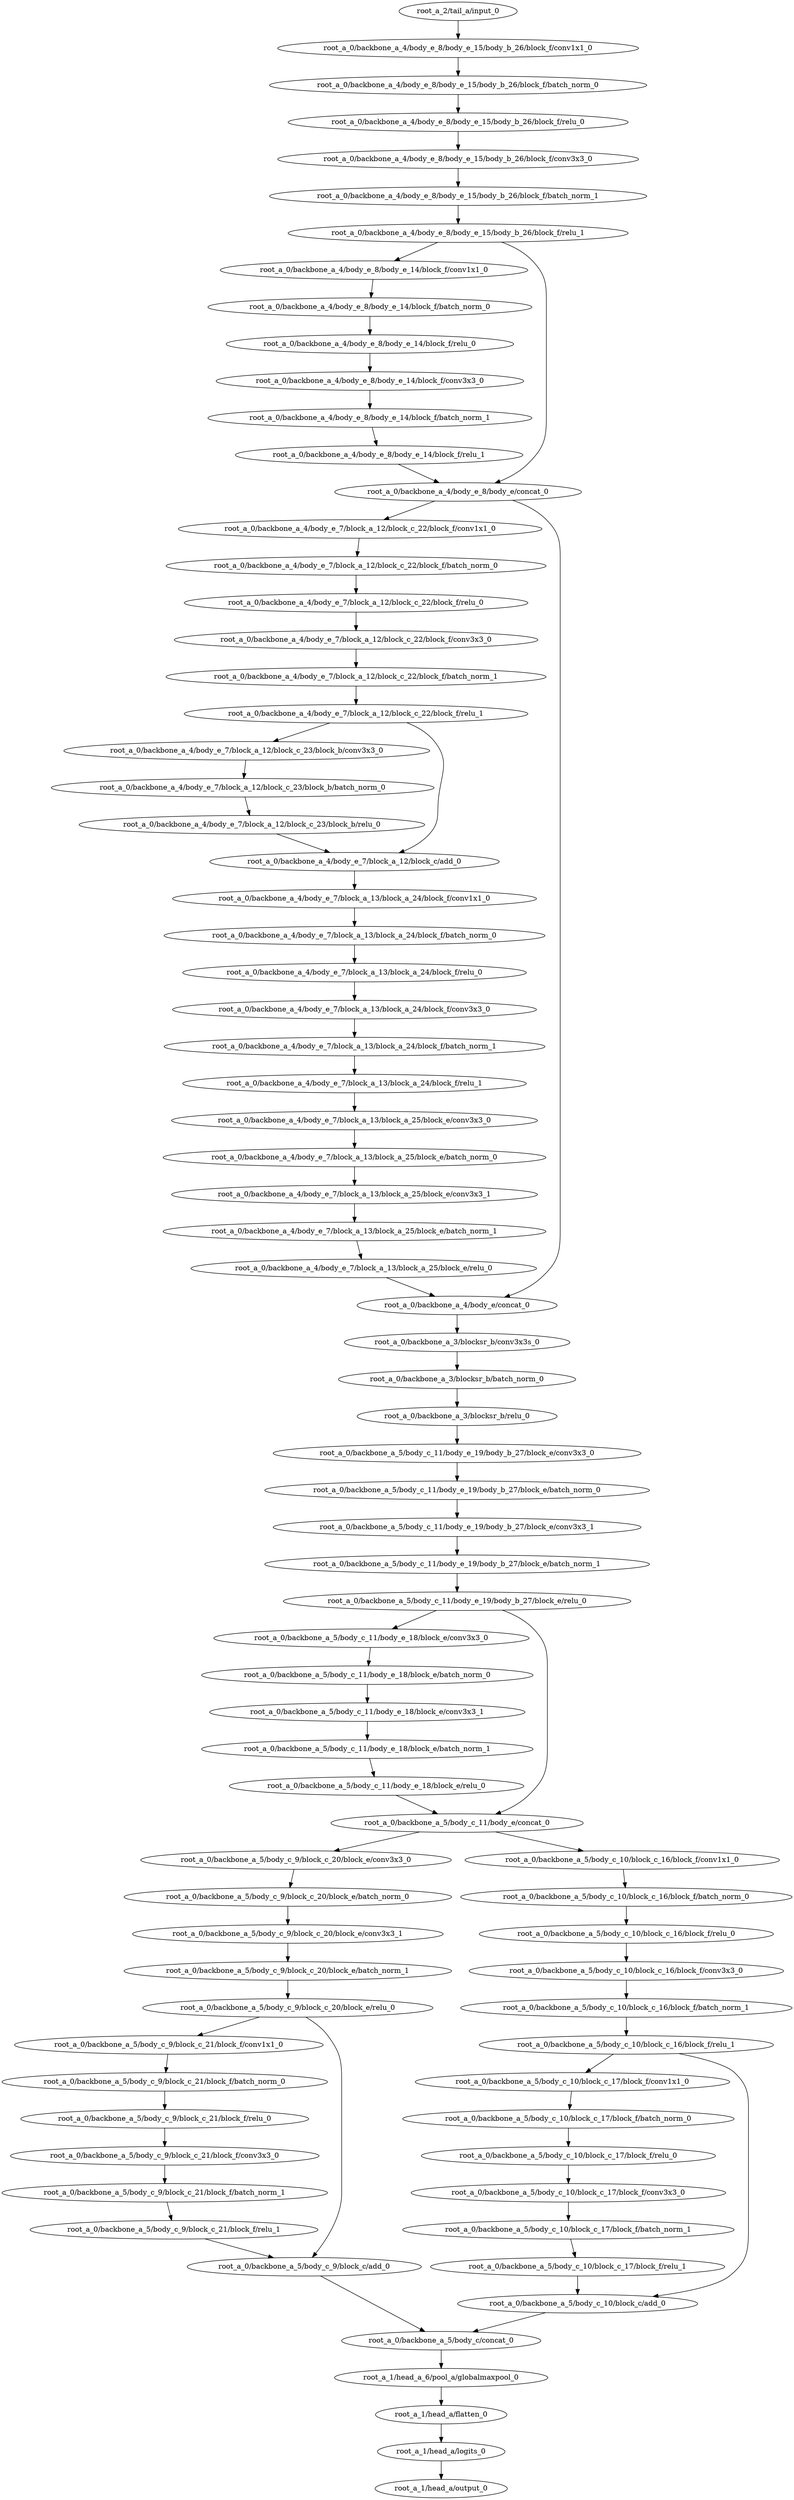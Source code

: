 digraph root_a {
	"root_a_2/tail_a/input_0"
	"root_a_0/backbone_a_4/body_e_8/body_e_15/body_b_26/block_f/conv1x1_0"
	"root_a_0/backbone_a_4/body_e_8/body_e_15/body_b_26/block_f/batch_norm_0"
	"root_a_0/backbone_a_4/body_e_8/body_e_15/body_b_26/block_f/relu_0"
	"root_a_0/backbone_a_4/body_e_8/body_e_15/body_b_26/block_f/conv3x3_0"
	"root_a_0/backbone_a_4/body_e_8/body_e_15/body_b_26/block_f/batch_norm_1"
	"root_a_0/backbone_a_4/body_e_8/body_e_15/body_b_26/block_f/relu_1"
	"root_a_0/backbone_a_4/body_e_8/body_e_14/block_f/conv1x1_0"
	"root_a_0/backbone_a_4/body_e_8/body_e_14/block_f/batch_norm_0"
	"root_a_0/backbone_a_4/body_e_8/body_e_14/block_f/relu_0"
	"root_a_0/backbone_a_4/body_e_8/body_e_14/block_f/conv3x3_0"
	"root_a_0/backbone_a_4/body_e_8/body_e_14/block_f/batch_norm_1"
	"root_a_0/backbone_a_4/body_e_8/body_e_14/block_f/relu_1"
	"root_a_0/backbone_a_4/body_e_8/body_e/concat_0"
	"root_a_0/backbone_a_4/body_e_7/block_a_12/block_c_22/block_f/conv1x1_0"
	"root_a_0/backbone_a_4/body_e_7/block_a_12/block_c_22/block_f/batch_norm_0"
	"root_a_0/backbone_a_4/body_e_7/block_a_12/block_c_22/block_f/relu_0"
	"root_a_0/backbone_a_4/body_e_7/block_a_12/block_c_22/block_f/conv3x3_0"
	"root_a_0/backbone_a_4/body_e_7/block_a_12/block_c_22/block_f/batch_norm_1"
	"root_a_0/backbone_a_4/body_e_7/block_a_12/block_c_22/block_f/relu_1"
	"root_a_0/backbone_a_4/body_e_7/block_a_12/block_c_23/block_b/conv3x3_0"
	"root_a_0/backbone_a_4/body_e_7/block_a_12/block_c_23/block_b/batch_norm_0"
	"root_a_0/backbone_a_4/body_e_7/block_a_12/block_c_23/block_b/relu_0"
	"root_a_0/backbone_a_4/body_e_7/block_a_12/block_c/add_0"
	"root_a_0/backbone_a_4/body_e_7/block_a_13/block_a_24/block_f/conv1x1_0"
	"root_a_0/backbone_a_4/body_e_7/block_a_13/block_a_24/block_f/batch_norm_0"
	"root_a_0/backbone_a_4/body_e_7/block_a_13/block_a_24/block_f/relu_0"
	"root_a_0/backbone_a_4/body_e_7/block_a_13/block_a_24/block_f/conv3x3_0"
	"root_a_0/backbone_a_4/body_e_7/block_a_13/block_a_24/block_f/batch_norm_1"
	"root_a_0/backbone_a_4/body_e_7/block_a_13/block_a_24/block_f/relu_1"
	"root_a_0/backbone_a_4/body_e_7/block_a_13/block_a_25/block_e/conv3x3_0"
	"root_a_0/backbone_a_4/body_e_7/block_a_13/block_a_25/block_e/batch_norm_0"
	"root_a_0/backbone_a_4/body_e_7/block_a_13/block_a_25/block_e/conv3x3_1"
	"root_a_0/backbone_a_4/body_e_7/block_a_13/block_a_25/block_e/batch_norm_1"
	"root_a_0/backbone_a_4/body_e_7/block_a_13/block_a_25/block_e/relu_0"
	"root_a_0/backbone_a_4/body_e/concat_0"
	"root_a_0/backbone_a_3/blocksr_b/conv3x3s_0"
	"root_a_0/backbone_a_3/blocksr_b/batch_norm_0"
	"root_a_0/backbone_a_3/blocksr_b/relu_0"
	"root_a_0/backbone_a_5/body_c_11/body_e_19/body_b_27/block_e/conv3x3_0"
	"root_a_0/backbone_a_5/body_c_11/body_e_19/body_b_27/block_e/batch_norm_0"
	"root_a_0/backbone_a_5/body_c_11/body_e_19/body_b_27/block_e/conv3x3_1"
	"root_a_0/backbone_a_5/body_c_11/body_e_19/body_b_27/block_e/batch_norm_1"
	"root_a_0/backbone_a_5/body_c_11/body_e_19/body_b_27/block_e/relu_0"
	"root_a_0/backbone_a_5/body_c_11/body_e_18/block_e/conv3x3_0"
	"root_a_0/backbone_a_5/body_c_11/body_e_18/block_e/batch_norm_0"
	"root_a_0/backbone_a_5/body_c_11/body_e_18/block_e/conv3x3_1"
	"root_a_0/backbone_a_5/body_c_11/body_e_18/block_e/batch_norm_1"
	"root_a_0/backbone_a_5/body_c_11/body_e_18/block_e/relu_0"
	"root_a_0/backbone_a_5/body_c_11/body_e/concat_0"
	"root_a_0/backbone_a_5/body_c_9/block_c_20/block_e/conv3x3_0"
	"root_a_0/backbone_a_5/body_c_9/block_c_20/block_e/batch_norm_0"
	"root_a_0/backbone_a_5/body_c_9/block_c_20/block_e/conv3x3_1"
	"root_a_0/backbone_a_5/body_c_9/block_c_20/block_e/batch_norm_1"
	"root_a_0/backbone_a_5/body_c_9/block_c_20/block_e/relu_0"
	"root_a_0/backbone_a_5/body_c_9/block_c_21/block_f/conv1x1_0"
	"root_a_0/backbone_a_5/body_c_9/block_c_21/block_f/batch_norm_0"
	"root_a_0/backbone_a_5/body_c_9/block_c_21/block_f/relu_0"
	"root_a_0/backbone_a_5/body_c_9/block_c_21/block_f/conv3x3_0"
	"root_a_0/backbone_a_5/body_c_9/block_c_21/block_f/batch_norm_1"
	"root_a_0/backbone_a_5/body_c_9/block_c_21/block_f/relu_1"
	"root_a_0/backbone_a_5/body_c_9/block_c/add_0"
	"root_a_0/backbone_a_5/body_c_10/block_c_16/block_f/conv1x1_0"
	"root_a_0/backbone_a_5/body_c_10/block_c_16/block_f/batch_norm_0"
	"root_a_0/backbone_a_5/body_c_10/block_c_16/block_f/relu_0"
	"root_a_0/backbone_a_5/body_c_10/block_c_16/block_f/conv3x3_0"
	"root_a_0/backbone_a_5/body_c_10/block_c_16/block_f/batch_norm_1"
	"root_a_0/backbone_a_5/body_c_10/block_c_16/block_f/relu_1"
	"root_a_0/backbone_a_5/body_c_10/block_c_17/block_f/conv1x1_0"
	"root_a_0/backbone_a_5/body_c_10/block_c_17/block_f/batch_norm_0"
	"root_a_0/backbone_a_5/body_c_10/block_c_17/block_f/relu_0"
	"root_a_0/backbone_a_5/body_c_10/block_c_17/block_f/conv3x3_0"
	"root_a_0/backbone_a_5/body_c_10/block_c_17/block_f/batch_norm_1"
	"root_a_0/backbone_a_5/body_c_10/block_c_17/block_f/relu_1"
	"root_a_0/backbone_a_5/body_c_10/block_c/add_0"
	"root_a_0/backbone_a_5/body_c/concat_0"
	"root_a_1/head_a_6/pool_a/globalmaxpool_0"
	"root_a_1/head_a/flatten_0"
	"root_a_1/head_a/logits_0"
	"root_a_1/head_a/output_0"

	"root_a_2/tail_a/input_0" -> "root_a_0/backbone_a_4/body_e_8/body_e_15/body_b_26/block_f/conv1x1_0"
	"root_a_0/backbone_a_4/body_e_8/body_e_15/body_b_26/block_f/conv1x1_0" -> "root_a_0/backbone_a_4/body_e_8/body_e_15/body_b_26/block_f/batch_norm_0"
	"root_a_0/backbone_a_4/body_e_8/body_e_15/body_b_26/block_f/batch_norm_0" -> "root_a_0/backbone_a_4/body_e_8/body_e_15/body_b_26/block_f/relu_0"
	"root_a_0/backbone_a_4/body_e_8/body_e_15/body_b_26/block_f/relu_0" -> "root_a_0/backbone_a_4/body_e_8/body_e_15/body_b_26/block_f/conv3x3_0"
	"root_a_0/backbone_a_4/body_e_8/body_e_15/body_b_26/block_f/conv3x3_0" -> "root_a_0/backbone_a_4/body_e_8/body_e_15/body_b_26/block_f/batch_norm_1"
	"root_a_0/backbone_a_4/body_e_8/body_e_15/body_b_26/block_f/batch_norm_1" -> "root_a_0/backbone_a_4/body_e_8/body_e_15/body_b_26/block_f/relu_1"
	"root_a_0/backbone_a_4/body_e_8/body_e_15/body_b_26/block_f/relu_1" -> "root_a_0/backbone_a_4/body_e_8/body_e_14/block_f/conv1x1_0"
	"root_a_0/backbone_a_4/body_e_8/body_e_14/block_f/conv1x1_0" -> "root_a_0/backbone_a_4/body_e_8/body_e_14/block_f/batch_norm_0"
	"root_a_0/backbone_a_4/body_e_8/body_e_14/block_f/batch_norm_0" -> "root_a_0/backbone_a_4/body_e_8/body_e_14/block_f/relu_0"
	"root_a_0/backbone_a_4/body_e_8/body_e_14/block_f/relu_0" -> "root_a_0/backbone_a_4/body_e_8/body_e_14/block_f/conv3x3_0"
	"root_a_0/backbone_a_4/body_e_8/body_e_14/block_f/conv3x3_0" -> "root_a_0/backbone_a_4/body_e_8/body_e_14/block_f/batch_norm_1"
	"root_a_0/backbone_a_4/body_e_8/body_e_14/block_f/batch_norm_1" -> "root_a_0/backbone_a_4/body_e_8/body_e_14/block_f/relu_1"
	"root_a_0/backbone_a_4/body_e_8/body_e_15/body_b_26/block_f/relu_1" -> "root_a_0/backbone_a_4/body_e_8/body_e/concat_0"
	"root_a_0/backbone_a_4/body_e_8/body_e_14/block_f/relu_1" -> "root_a_0/backbone_a_4/body_e_8/body_e/concat_0"
	"root_a_0/backbone_a_4/body_e_8/body_e/concat_0" -> "root_a_0/backbone_a_4/body_e_7/block_a_12/block_c_22/block_f/conv1x1_0"
	"root_a_0/backbone_a_4/body_e_7/block_a_12/block_c_22/block_f/conv1x1_0" -> "root_a_0/backbone_a_4/body_e_7/block_a_12/block_c_22/block_f/batch_norm_0"
	"root_a_0/backbone_a_4/body_e_7/block_a_12/block_c_22/block_f/batch_norm_0" -> "root_a_0/backbone_a_4/body_e_7/block_a_12/block_c_22/block_f/relu_0"
	"root_a_0/backbone_a_4/body_e_7/block_a_12/block_c_22/block_f/relu_0" -> "root_a_0/backbone_a_4/body_e_7/block_a_12/block_c_22/block_f/conv3x3_0"
	"root_a_0/backbone_a_4/body_e_7/block_a_12/block_c_22/block_f/conv3x3_0" -> "root_a_0/backbone_a_4/body_e_7/block_a_12/block_c_22/block_f/batch_norm_1"
	"root_a_0/backbone_a_4/body_e_7/block_a_12/block_c_22/block_f/batch_norm_1" -> "root_a_0/backbone_a_4/body_e_7/block_a_12/block_c_22/block_f/relu_1"
	"root_a_0/backbone_a_4/body_e_7/block_a_12/block_c_22/block_f/relu_1" -> "root_a_0/backbone_a_4/body_e_7/block_a_12/block_c_23/block_b/conv3x3_0"
	"root_a_0/backbone_a_4/body_e_7/block_a_12/block_c_23/block_b/conv3x3_0" -> "root_a_0/backbone_a_4/body_e_7/block_a_12/block_c_23/block_b/batch_norm_0"
	"root_a_0/backbone_a_4/body_e_7/block_a_12/block_c_23/block_b/batch_norm_0" -> "root_a_0/backbone_a_4/body_e_7/block_a_12/block_c_23/block_b/relu_0"
	"root_a_0/backbone_a_4/body_e_7/block_a_12/block_c_22/block_f/relu_1" -> "root_a_0/backbone_a_4/body_e_7/block_a_12/block_c/add_0"
	"root_a_0/backbone_a_4/body_e_7/block_a_12/block_c_23/block_b/relu_0" -> "root_a_0/backbone_a_4/body_e_7/block_a_12/block_c/add_0"
	"root_a_0/backbone_a_4/body_e_7/block_a_12/block_c/add_0" -> "root_a_0/backbone_a_4/body_e_7/block_a_13/block_a_24/block_f/conv1x1_0"
	"root_a_0/backbone_a_4/body_e_7/block_a_13/block_a_24/block_f/conv1x1_0" -> "root_a_0/backbone_a_4/body_e_7/block_a_13/block_a_24/block_f/batch_norm_0"
	"root_a_0/backbone_a_4/body_e_7/block_a_13/block_a_24/block_f/batch_norm_0" -> "root_a_0/backbone_a_4/body_e_7/block_a_13/block_a_24/block_f/relu_0"
	"root_a_0/backbone_a_4/body_e_7/block_a_13/block_a_24/block_f/relu_0" -> "root_a_0/backbone_a_4/body_e_7/block_a_13/block_a_24/block_f/conv3x3_0"
	"root_a_0/backbone_a_4/body_e_7/block_a_13/block_a_24/block_f/conv3x3_0" -> "root_a_0/backbone_a_4/body_e_7/block_a_13/block_a_24/block_f/batch_norm_1"
	"root_a_0/backbone_a_4/body_e_7/block_a_13/block_a_24/block_f/batch_norm_1" -> "root_a_0/backbone_a_4/body_e_7/block_a_13/block_a_24/block_f/relu_1"
	"root_a_0/backbone_a_4/body_e_7/block_a_13/block_a_24/block_f/relu_1" -> "root_a_0/backbone_a_4/body_e_7/block_a_13/block_a_25/block_e/conv3x3_0"
	"root_a_0/backbone_a_4/body_e_7/block_a_13/block_a_25/block_e/conv3x3_0" -> "root_a_0/backbone_a_4/body_e_7/block_a_13/block_a_25/block_e/batch_norm_0"
	"root_a_0/backbone_a_4/body_e_7/block_a_13/block_a_25/block_e/batch_norm_0" -> "root_a_0/backbone_a_4/body_e_7/block_a_13/block_a_25/block_e/conv3x3_1"
	"root_a_0/backbone_a_4/body_e_7/block_a_13/block_a_25/block_e/conv3x3_1" -> "root_a_0/backbone_a_4/body_e_7/block_a_13/block_a_25/block_e/batch_norm_1"
	"root_a_0/backbone_a_4/body_e_7/block_a_13/block_a_25/block_e/batch_norm_1" -> "root_a_0/backbone_a_4/body_e_7/block_a_13/block_a_25/block_e/relu_0"
	"root_a_0/backbone_a_4/body_e_8/body_e/concat_0" -> "root_a_0/backbone_a_4/body_e/concat_0"
	"root_a_0/backbone_a_4/body_e_7/block_a_13/block_a_25/block_e/relu_0" -> "root_a_0/backbone_a_4/body_e/concat_0"
	"root_a_0/backbone_a_4/body_e/concat_0" -> "root_a_0/backbone_a_3/blocksr_b/conv3x3s_0"
	"root_a_0/backbone_a_3/blocksr_b/conv3x3s_0" -> "root_a_0/backbone_a_3/blocksr_b/batch_norm_0"
	"root_a_0/backbone_a_3/blocksr_b/batch_norm_0" -> "root_a_0/backbone_a_3/blocksr_b/relu_0"
	"root_a_0/backbone_a_3/blocksr_b/relu_0" -> "root_a_0/backbone_a_5/body_c_11/body_e_19/body_b_27/block_e/conv3x3_0"
	"root_a_0/backbone_a_5/body_c_11/body_e_19/body_b_27/block_e/conv3x3_0" -> "root_a_0/backbone_a_5/body_c_11/body_e_19/body_b_27/block_e/batch_norm_0"
	"root_a_0/backbone_a_5/body_c_11/body_e_19/body_b_27/block_e/batch_norm_0" -> "root_a_0/backbone_a_5/body_c_11/body_e_19/body_b_27/block_e/conv3x3_1"
	"root_a_0/backbone_a_5/body_c_11/body_e_19/body_b_27/block_e/conv3x3_1" -> "root_a_0/backbone_a_5/body_c_11/body_e_19/body_b_27/block_e/batch_norm_1"
	"root_a_0/backbone_a_5/body_c_11/body_e_19/body_b_27/block_e/batch_norm_1" -> "root_a_0/backbone_a_5/body_c_11/body_e_19/body_b_27/block_e/relu_0"
	"root_a_0/backbone_a_5/body_c_11/body_e_19/body_b_27/block_e/relu_0" -> "root_a_0/backbone_a_5/body_c_11/body_e_18/block_e/conv3x3_0"
	"root_a_0/backbone_a_5/body_c_11/body_e_18/block_e/conv3x3_0" -> "root_a_0/backbone_a_5/body_c_11/body_e_18/block_e/batch_norm_0"
	"root_a_0/backbone_a_5/body_c_11/body_e_18/block_e/batch_norm_0" -> "root_a_0/backbone_a_5/body_c_11/body_e_18/block_e/conv3x3_1"
	"root_a_0/backbone_a_5/body_c_11/body_e_18/block_e/conv3x3_1" -> "root_a_0/backbone_a_5/body_c_11/body_e_18/block_e/batch_norm_1"
	"root_a_0/backbone_a_5/body_c_11/body_e_18/block_e/batch_norm_1" -> "root_a_0/backbone_a_5/body_c_11/body_e_18/block_e/relu_0"
	"root_a_0/backbone_a_5/body_c_11/body_e_18/block_e/relu_0" -> "root_a_0/backbone_a_5/body_c_11/body_e/concat_0"
	"root_a_0/backbone_a_5/body_c_11/body_e_19/body_b_27/block_e/relu_0" -> "root_a_0/backbone_a_5/body_c_11/body_e/concat_0"
	"root_a_0/backbone_a_5/body_c_11/body_e/concat_0" -> "root_a_0/backbone_a_5/body_c_9/block_c_20/block_e/conv3x3_0"
	"root_a_0/backbone_a_5/body_c_9/block_c_20/block_e/conv3x3_0" -> "root_a_0/backbone_a_5/body_c_9/block_c_20/block_e/batch_norm_0"
	"root_a_0/backbone_a_5/body_c_9/block_c_20/block_e/batch_norm_0" -> "root_a_0/backbone_a_5/body_c_9/block_c_20/block_e/conv3x3_1"
	"root_a_0/backbone_a_5/body_c_9/block_c_20/block_e/conv3x3_1" -> "root_a_0/backbone_a_5/body_c_9/block_c_20/block_e/batch_norm_1"
	"root_a_0/backbone_a_5/body_c_9/block_c_20/block_e/batch_norm_1" -> "root_a_0/backbone_a_5/body_c_9/block_c_20/block_e/relu_0"
	"root_a_0/backbone_a_5/body_c_9/block_c_20/block_e/relu_0" -> "root_a_0/backbone_a_5/body_c_9/block_c_21/block_f/conv1x1_0"
	"root_a_0/backbone_a_5/body_c_9/block_c_21/block_f/conv1x1_0" -> "root_a_0/backbone_a_5/body_c_9/block_c_21/block_f/batch_norm_0"
	"root_a_0/backbone_a_5/body_c_9/block_c_21/block_f/batch_norm_0" -> "root_a_0/backbone_a_5/body_c_9/block_c_21/block_f/relu_0"
	"root_a_0/backbone_a_5/body_c_9/block_c_21/block_f/relu_0" -> "root_a_0/backbone_a_5/body_c_9/block_c_21/block_f/conv3x3_0"
	"root_a_0/backbone_a_5/body_c_9/block_c_21/block_f/conv3x3_0" -> "root_a_0/backbone_a_5/body_c_9/block_c_21/block_f/batch_norm_1"
	"root_a_0/backbone_a_5/body_c_9/block_c_21/block_f/batch_norm_1" -> "root_a_0/backbone_a_5/body_c_9/block_c_21/block_f/relu_1"
	"root_a_0/backbone_a_5/body_c_9/block_c_20/block_e/relu_0" -> "root_a_0/backbone_a_5/body_c_9/block_c/add_0"
	"root_a_0/backbone_a_5/body_c_9/block_c_21/block_f/relu_1" -> "root_a_0/backbone_a_5/body_c_9/block_c/add_0"
	"root_a_0/backbone_a_5/body_c_11/body_e/concat_0" -> "root_a_0/backbone_a_5/body_c_10/block_c_16/block_f/conv1x1_0"
	"root_a_0/backbone_a_5/body_c_10/block_c_16/block_f/conv1x1_0" -> "root_a_0/backbone_a_5/body_c_10/block_c_16/block_f/batch_norm_0"
	"root_a_0/backbone_a_5/body_c_10/block_c_16/block_f/batch_norm_0" -> "root_a_0/backbone_a_5/body_c_10/block_c_16/block_f/relu_0"
	"root_a_0/backbone_a_5/body_c_10/block_c_16/block_f/relu_0" -> "root_a_0/backbone_a_5/body_c_10/block_c_16/block_f/conv3x3_0"
	"root_a_0/backbone_a_5/body_c_10/block_c_16/block_f/conv3x3_0" -> "root_a_0/backbone_a_5/body_c_10/block_c_16/block_f/batch_norm_1"
	"root_a_0/backbone_a_5/body_c_10/block_c_16/block_f/batch_norm_1" -> "root_a_0/backbone_a_5/body_c_10/block_c_16/block_f/relu_1"
	"root_a_0/backbone_a_5/body_c_10/block_c_16/block_f/relu_1" -> "root_a_0/backbone_a_5/body_c_10/block_c_17/block_f/conv1x1_0"
	"root_a_0/backbone_a_5/body_c_10/block_c_17/block_f/conv1x1_0" -> "root_a_0/backbone_a_5/body_c_10/block_c_17/block_f/batch_norm_0"
	"root_a_0/backbone_a_5/body_c_10/block_c_17/block_f/batch_norm_0" -> "root_a_0/backbone_a_5/body_c_10/block_c_17/block_f/relu_0"
	"root_a_0/backbone_a_5/body_c_10/block_c_17/block_f/relu_0" -> "root_a_0/backbone_a_5/body_c_10/block_c_17/block_f/conv3x3_0"
	"root_a_0/backbone_a_5/body_c_10/block_c_17/block_f/conv3x3_0" -> "root_a_0/backbone_a_5/body_c_10/block_c_17/block_f/batch_norm_1"
	"root_a_0/backbone_a_5/body_c_10/block_c_17/block_f/batch_norm_1" -> "root_a_0/backbone_a_5/body_c_10/block_c_17/block_f/relu_1"
	"root_a_0/backbone_a_5/body_c_10/block_c_17/block_f/relu_1" -> "root_a_0/backbone_a_5/body_c_10/block_c/add_0"
	"root_a_0/backbone_a_5/body_c_10/block_c_16/block_f/relu_1" -> "root_a_0/backbone_a_5/body_c_10/block_c/add_0"
	"root_a_0/backbone_a_5/body_c_9/block_c/add_0" -> "root_a_0/backbone_a_5/body_c/concat_0"
	"root_a_0/backbone_a_5/body_c_10/block_c/add_0" -> "root_a_0/backbone_a_5/body_c/concat_0"
	"root_a_0/backbone_a_5/body_c/concat_0" -> "root_a_1/head_a_6/pool_a/globalmaxpool_0"
	"root_a_1/head_a_6/pool_a/globalmaxpool_0" -> "root_a_1/head_a/flatten_0"
	"root_a_1/head_a/flatten_0" -> "root_a_1/head_a/logits_0"
	"root_a_1/head_a/logits_0" -> "root_a_1/head_a/output_0"

}